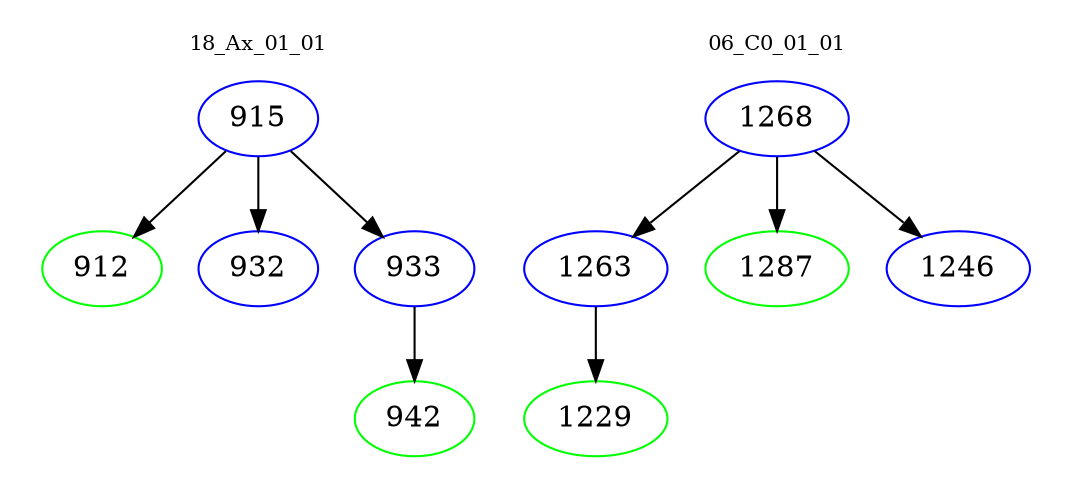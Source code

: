 digraph{
subgraph cluster_0 {
color = white
label = "18_Ax_01_01";
fontsize=10;
T0_915 [label="915", color="blue"]
T0_915 -> T0_912 [color="black"]
T0_912 [label="912", color="green"]
T0_915 -> T0_932 [color="black"]
T0_932 [label="932", color="blue"]
T0_915 -> T0_933 [color="black"]
T0_933 [label="933", color="blue"]
T0_933 -> T0_942 [color="black"]
T0_942 [label="942", color="green"]
}
subgraph cluster_1 {
color = white
label = "06_C0_01_01";
fontsize=10;
T1_1268 [label="1268", color="blue"]
T1_1268 -> T1_1263 [color="black"]
T1_1263 [label="1263", color="blue"]
T1_1263 -> T1_1229 [color="black"]
T1_1229 [label="1229", color="green"]
T1_1268 -> T1_1287 [color="black"]
T1_1287 [label="1287", color="green"]
T1_1268 -> T1_1246 [color="black"]
T1_1246 [label="1246", color="blue"]
}
}
